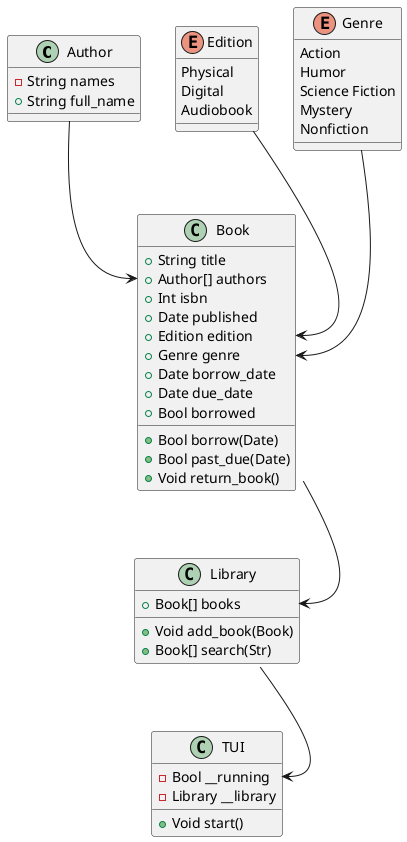 @startuml

class Author {
  - String names
  + String full_name
}

enum Edition {
  Physical
  Digital
  Audiobook
}

enum Genre {
  Action
  Humor
  Science Fiction
  Mystery
  Nonfiction
}

class Book {
  + String title
  + Author[] authors
  + Int isbn
  + Date published
  + Edition edition
  + Genre genre
  + Date borrow_date
  + Date due_date
  + Bool borrowed
  + Bool borrow(Date)
  + Bool past_due(Date)
  + Void return_book()
}

Author --> Book::authors
Genre --> Book::genre
Edition --> Book::edition

class Library {
  + Book[] books
  + Void add_book(Book)
  + Book[] search(Str)
}

Book --> Library::books

class TUI {
  - Bool __running
  - Library __library
  + Void start()
}

Library --> TUI::__running

@enduml
